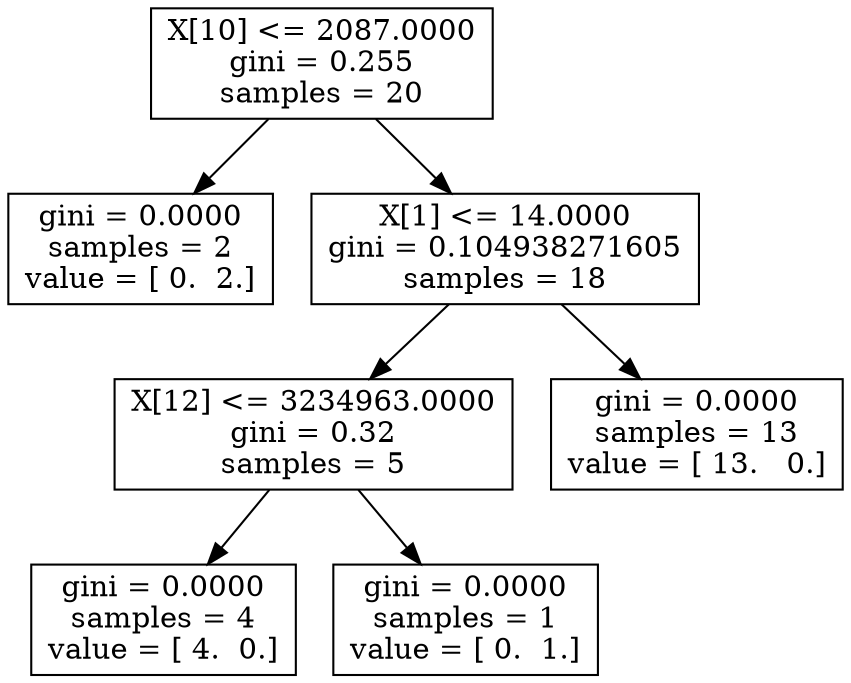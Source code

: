 digraph Tree {
0 [label="X[10] <= 2087.0000\ngini = 0.255\nsamples = 20", shape="box"] ;
1 [label="gini = 0.0000\nsamples = 2\nvalue = [ 0.  2.]", shape="box"] ;
0 -> 1 ;
2 [label="X[1] <= 14.0000\ngini = 0.104938271605\nsamples = 18", shape="box"] ;
0 -> 2 ;
3 [label="X[12] <= 3234963.0000\ngini = 0.32\nsamples = 5", shape="box"] ;
2 -> 3 ;
4 [label="gini = 0.0000\nsamples = 4\nvalue = [ 4.  0.]", shape="box"] ;
3 -> 4 ;
5 [label="gini = 0.0000\nsamples = 1\nvalue = [ 0.  1.]", shape="box"] ;
3 -> 5 ;
6 [label="gini = 0.0000\nsamples = 13\nvalue = [ 13.   0.]", shape="box"] ;
2 -> 6 ;
}